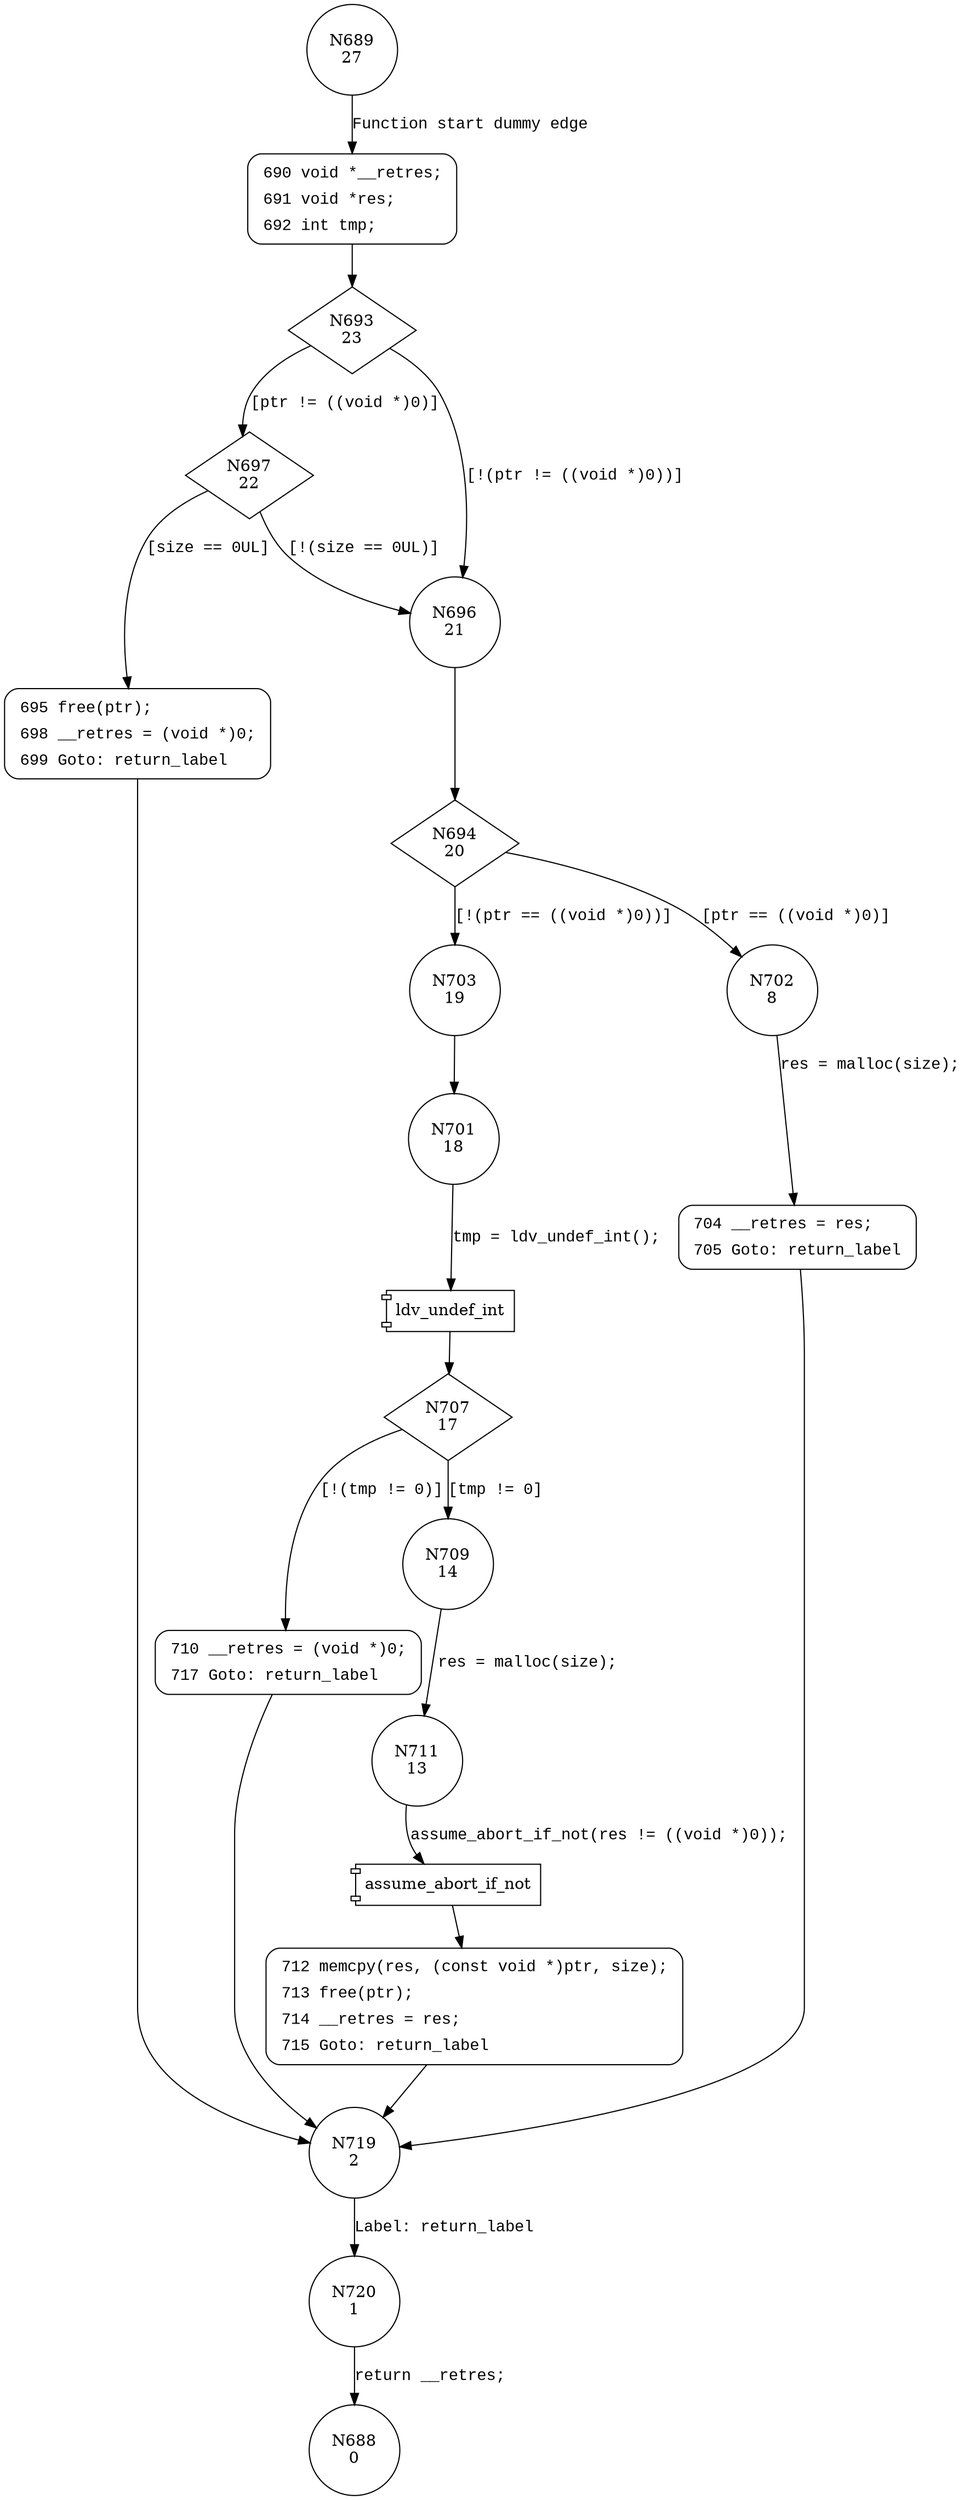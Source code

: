 digraph ldv_reference_realloc {
689 [shape="circle" label="N689\n27"]
690 [shape="circle" label="N690\n26"]
693 [shape="diamond" label="N693\n23"]
697 [shape="diamond" label="N697\n22"]
696 [shape="circle" label="N696\n21"]
694 [shape="diamond" label="N694\n20"]
702 [shape="circle" label="N702\n8"]
703 [shape="circle" label="N703\n19"]
701 [shape="circle" label="N701\n18"]
707 [shape="diamond" label="N707\n17"]
709 [shape="circle" label="N709\n14"]
710 [shape="circle" label="N710\n16"]
719 [shape="circle" label="N719\n2"]
720 [shape="circle" label="N720\n1"]
711 [shape="circle" label="N711\n13"]
712 [shape="circle" label="N712\n12"]
704 [shape="circle" label="N704\n7"]
695 [shape="circle" label="N695\n5"]
688 [shape="circle" label="N688\n0"]
690 [style="filled,bold" penwidth="1" fillcolor="white" fontname="Courier New" shape="Mrecord" label=<<table border="0" cellborder="0" cellpadding="3" bgcolor="white"><tr><td align="right">690</td><td align="left">void *__retres;</td></tr><tr><td align="right">691</td><td align="left">void *res;</td></tr><tr><td align="right">692</td><td align="left">int tmp;</td></tr></table>>]
690 -> 693[label=""]
710 [style="filled,bold" penwidth="1" fillcolor="white" fontname="Courier New" shape="Mrecord" label=<<table border="0" cellborder="0" cellpadding="3" bgcolor="white"><tr><td align="right">710</td><td align="left">__retres = (void *)0;</td></tr><tr><td align="right">717</td><td align="left">Goto: return_label</td></tr></table>>]
710 -> 719[label=""]
712 [style="filled,bold" penwidth="1" fillcolor="white" fontname="Courier New" shape="Mrecord" label=<<table border="0" cellborder="0" cellpadding="3" bgcolor="white"><tr><td align="right">712</td><td align="left">memcpy(res, (const void *)ptr, size);</td></tr><tr><td align="right">713</td><td align="left">free(ptr);</td></tr><tr><td align="right">714</td><td align="left">__retres = res;</td></tr><tr><td align="right">715</td><td align="left">Goto: return_label</td></tr></table>>]
712 -> 719[label=""]
704 [style="filled,bold" penwidth="1" fillcolor="white" fontname="Courier New" shape="Mrecord" label=<<table border="0" cellborder="0" cellpadding="3" bgcolor="white"><tr><td align="right">704</td><td align="left">__retres = res;</td></tr><tr><td align="right">705</td><td align="left">Goto: return_label</td></tr></table>>]
704 -> 719[label=""]
695 [style="filled,bold" penwidth="1" fillcolor="white" fontname="Courier New" shape="Mrecord" label=<<table border="0" cellborder="0" cellpadding="3" bgcolor="white"><tr><td align="right">695</td><td align="left">free(ptr);</td></tr><tr><td align="right">698</td><td align="left">__retres = (void *)0;</td></tr><tr><td align="right">699</td><td align="left">Goto: return_label</td></tr></table>>]
695 -> 719[label=""]
689 -> 690 [label="Function start dummy edge" fontname="Courier New"]
693 -> 697 [label="[ptr != ((void *)0)]" fontname="Courier New"]
693 -> 696 [label="[!(ptr != ((void *)0))]" fontname="Courier New"]
696 -> 694 [label="" fontname="Courier New"]
694 -> 702 [label="[ptr == ((void *)0)]" fontname="Courier New"]
694 -> 703 [label="[!(ptr == ((void *)0))]" fontname="Courier New"]
100036 [shape="component" label="ldv_undef_int"]
701 -> 100036 [label="tmp = ldv_undef_int();" fontname="Courier New"]
100036 -> 707 [label="" fontname="Courier New"]
707 -> 709 [label="[tmp != 0]" fontname="Courier New"]
707 -> 710 [label="[!(tmp != 0)]" fontname="Courier New"]
719 -> 720 [label="Label: return_label" fontname="Courier New"]
709 -> 711 [label="res = malloc(size);" fontname="Courier New"]
100037 [shape="component" label="assume_abort_if_not"]
711 -> 100037 [label="assume_abort_if_not(res != ((void *)0));" fontname="Courier New"]
100037 -> 712 [label="" fontname="Courier New"]
702 -> 704 [label="res = malloc(size);" fontname="Courier New"]
697 -> 695 [label="[size == 0UL]" fontname="Courier New"]
697 -> 696 [label="[!(size == 0UL)]" fontname="Courier New"]
703 -> 701 [label="" fontname="Courier New"]
720 -> 688 [label="return __retres;" fontname="Courier New"]
}